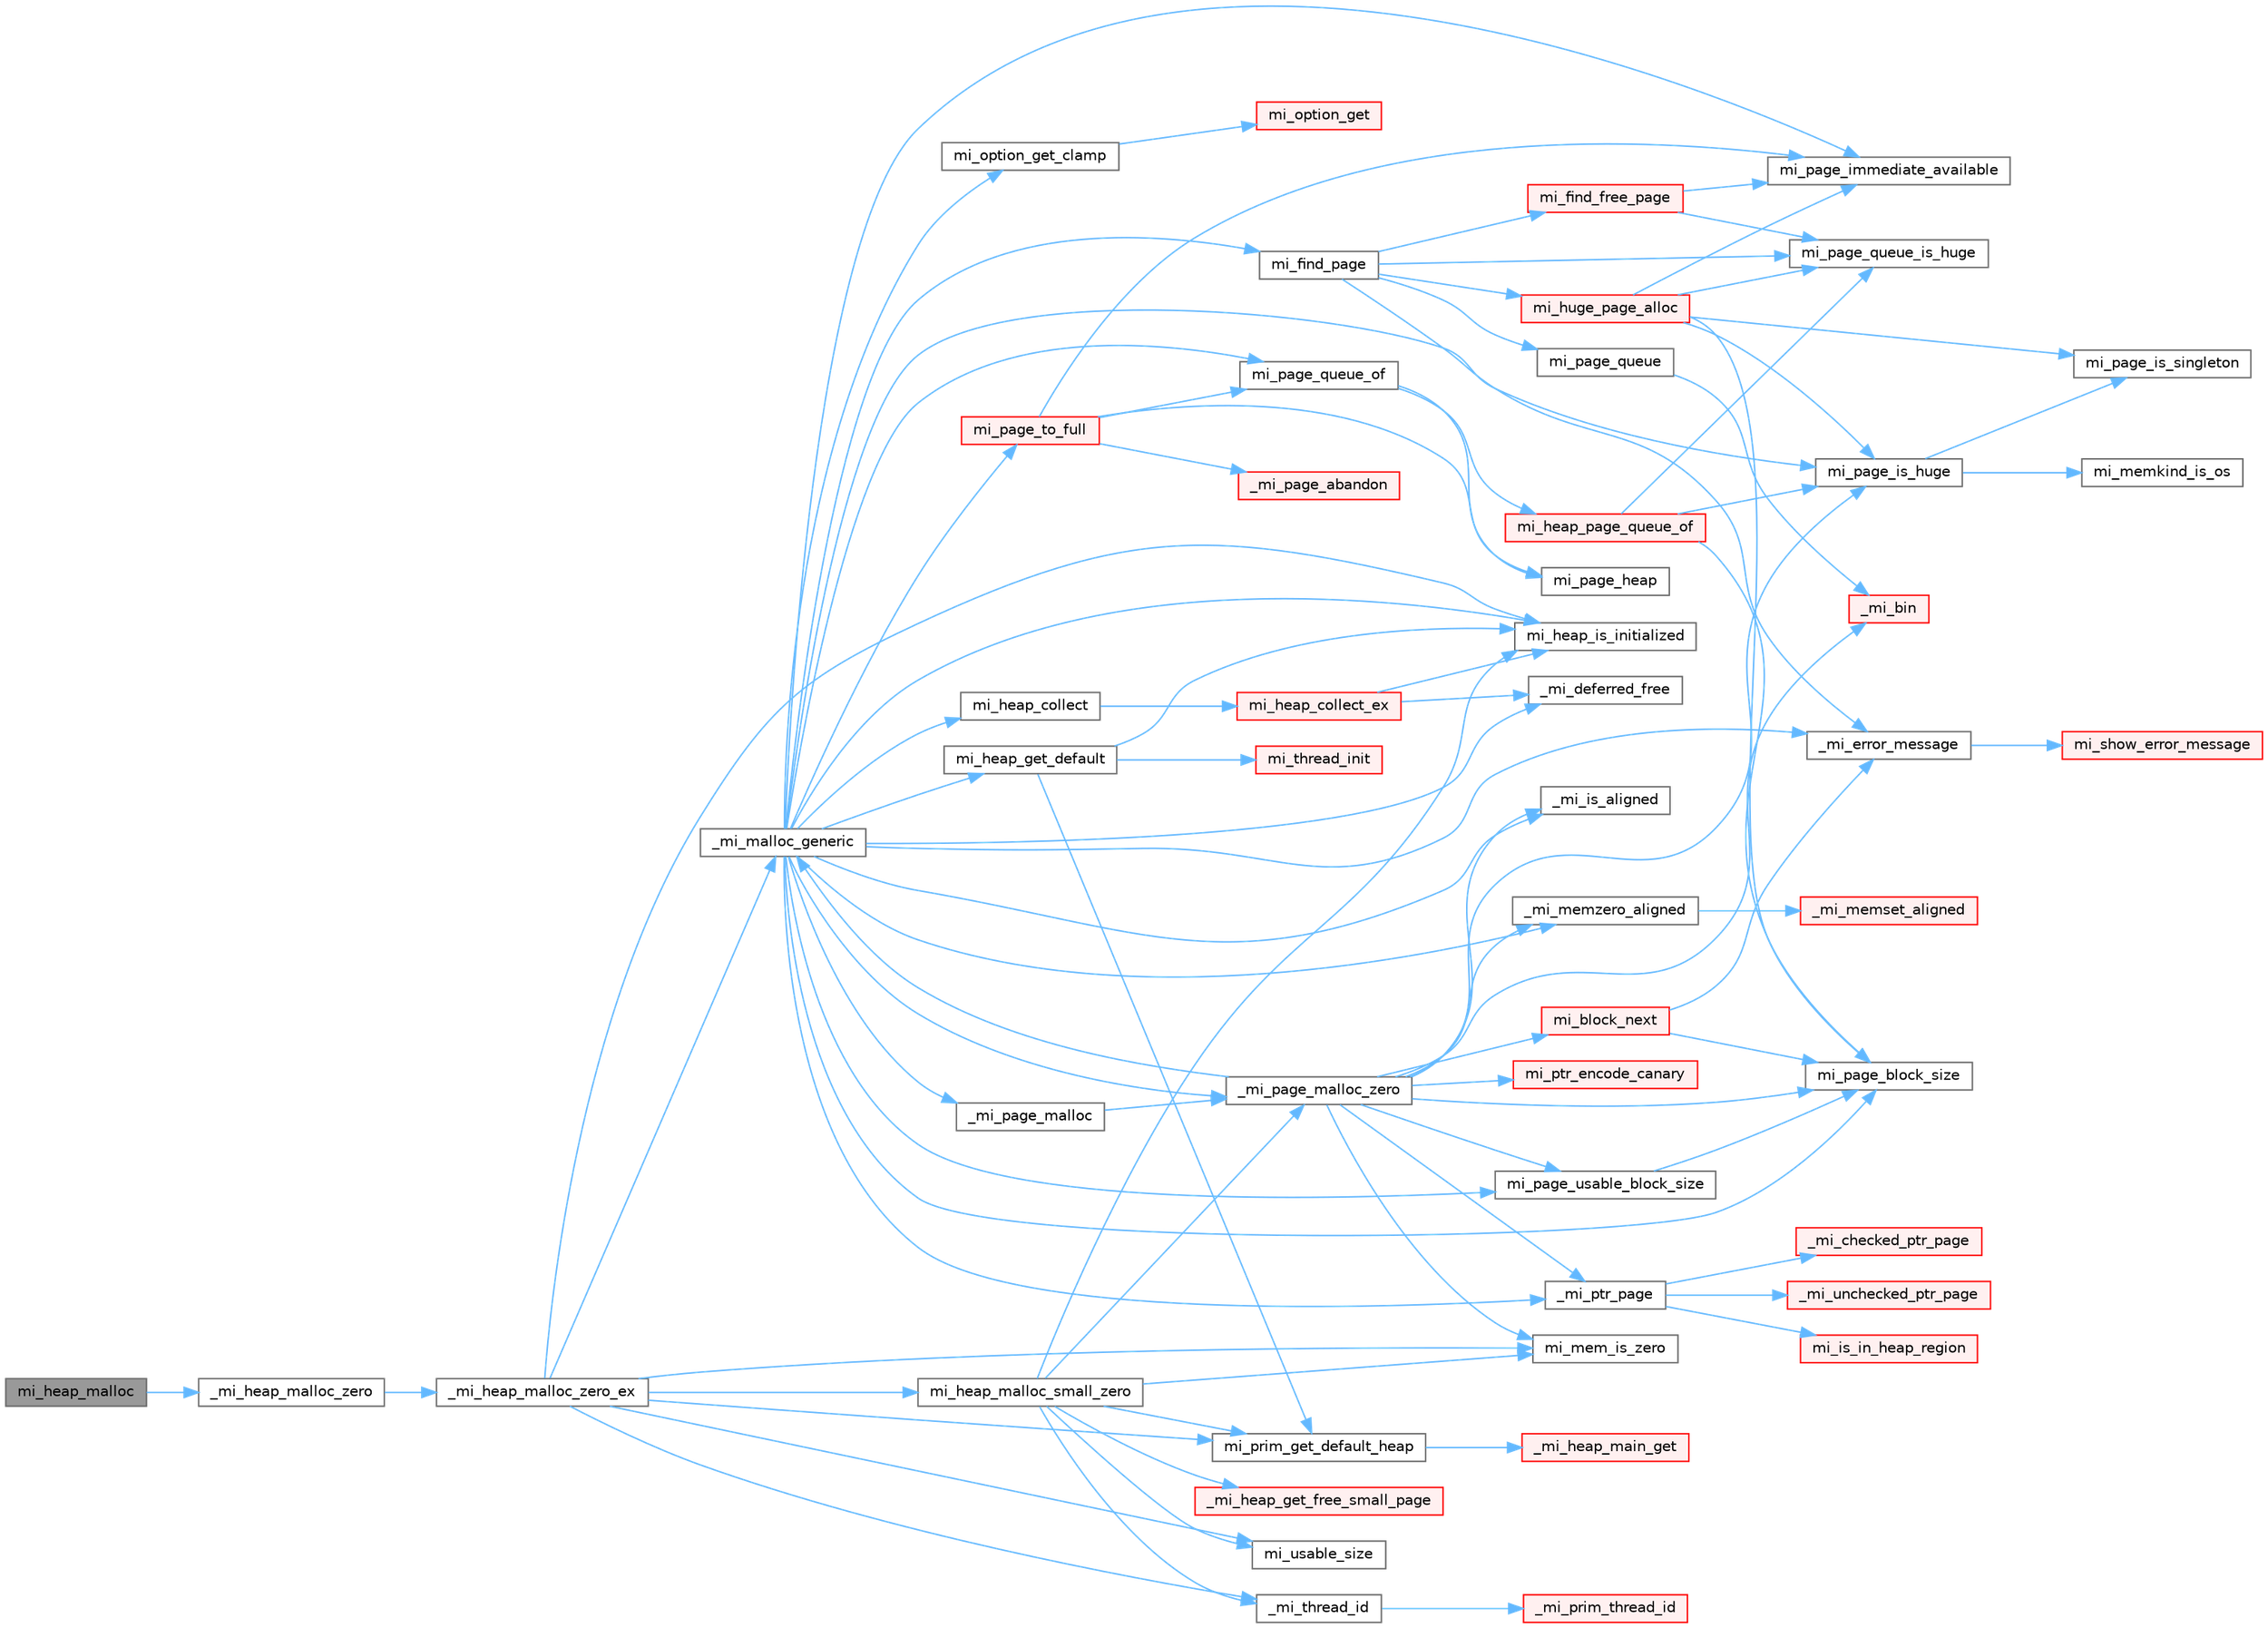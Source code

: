 digraph "mi_heap_malloc"
{
 // LATEX_PDF_SIZE
  bgcolor="transparent";
  edge [fontname=Helvetica,fontsize=10,labelfontname=Helvetica,labelfontsize=10];
  node [fontname=Helvetica,fontsize=10,shape=box,height=0.2,width=0.4];
  rankdir="LR";
  Node1 [id="Node000001",label="mi_heap_malloc",height=0.2,width=0.4,color="gray40", fillcolor="grey60", style="filled", fontcolor="black",tooltip=" "];
  Node1 -> Node2 [id="edge1_Node000001_Node000002",color="steelblue1",style="solid",tooltip=" "];
  Node2 [id="Node000002",label="_mi_heap_malloc_zero",height=0.2,width=0.4,color="grey40", fillcolor="white", style="filled",URL="$alloc_8c.html#a4f6dd9bc8d4e47e98566ee77883d703e",tooltip=" "];
  Node2 -> Node3 [id="edge2_Node000002_Node000003",color="steelblue1",style="solid",tooltip=" "];
  Node3 [id="Node000003",label="_mi_heap_malloc_zero_ex",height=0.2,width=0.4,color="grey40", fillcolor="white", style="filled",URL="$alloc_8c.html#a834d11c48c89145e6844b786afa5b7f1",tooltip=" "];
  Node3 -> Node4 [id="edge3_Node000003_Node000004",color="steelblue1",style="solid",tooltip=" "];
  Node4 [id="Node000004",label="_mi_malloc_generic",height=0.2,width=0.4,color="grey40", fillcolor="white", style="filled",URL="$page_8c.html#adcb79462f17b2e37218412f941269aa7",tooltip=" "];
  Node4 -> Node5 [id="edge4_Node000004_Node000005",color="steelblue1",style="solid",tooltip=" "];
  Node5 [id="Node000005",label="_mi_deferred_free",height=0.2,width=0.4,color="grey40", fillcolor="white", style="filled",URL="$_e_a_s_t_l_2packages_2mimalloc_2include_2mimalloc_2internal_8h.html#aede81c520000cbb08ad669e096c94d51",tooltip=" "];
  Node4 -> Node6 [id="edge5_Node000004_Node000006",color="steelblue1",style="solid",tooltip=" "];
  Node6 [id="Node000006",label="_mi_error_message",height=0.2,width=0.4,color="grey40", fillcolor="white", style="filled",URL="$options_8c.html#a2bebc073bcaac71658e57bb260c2e426",tooltip=" "];
  Node6 -> Node7 [id="edge6_Node000006_Node000007",color="steelblue1",style="solid",tooltip=" "];
  Node7 [id="Node000007",label="mi_show_error_message",height=0.2,width=0.4,color="red", fillcolor="#FFF0F0", style="filled",URL="$options_8c.html#a025f32c63014753e87fd7a579d2bb8aa",tooltip=" "];
  Node4 -> Node43 [id="edge7_Node000004_Node000043",color="steelblue1",style="solid",tooltip=" "];
  Node43 [id="Node000043",label="_mi_is_aligned",height=0.2,width=0.4,color="grey40", fillcolor="white", style="filled",URL="$_e_a_s_t_l_2packages_2mimalloc_2include_2mimalloc_2internal_8h.html#ad446ae4d82cbdbd78dfbe46fa2330555",tooltip=" "];
  Node4 -> Node44 [id="edge8_Node000004_Node000044",color="steelblue1",style="solid",tooltip=" "];
  Node44 [id="Node000044",label="_mi_memzero_aligned",height=0.2,width=0.4,color="grey40", fillcolor="white", style="filled",URL="$_e_a_s_t_l_2packages_2mimalloc_2include_2mimalloc_2internal_8h.html#aa1d3beee9d492fc175ac2584e50fd8ea",tooltip=" "];
  Node44 -> Node45 [id="edge9_Node000044_Node000045",color="steelblue1",style="solid",tooltip=" "];
  Node45 [id="Node000045",label="_mi_memset_aligned",height=0.2,width=0.4,color="red", fillcolor="#FFF0F0", style="filled",URL="$_e_a_s_t_l_2packages_2mimalloc_2include_2mimalloc_2internal_8h.html#a770dbf90c89e7e7761f2f99c0fc28115",tooltip=" "];
  Node4 -> Node47 [id="edge10_Node000004_Node000047",color="steelblue1",style="solid",tooltip=" "];
  Node47 [id="Node000047",label="_mi_page_malloc",height=0.2,width=0.4,color="grey40", fillcolor="white", style="filled",URL="$alloc_8c.html#a97c32575c2b27f4dc75af2429c45819d",tooltip=" "];
  Node47 -> Node48 [id="edge11_Node000047_Node000048",color="steelblue1",style="solid",tooltip=" "];
  Node48 [id="Node000048",label="_mi_page_malloc_zero",height=0.2,width=0.4,color="grey40", fillcolor="white", style="filled",URL="$alloc_8c.html#afd278f60e743bee5d9df559422f3455b",tooltip=" "];
  Node48 -> Node49 [id="edge12_Node000048_Node000049",color="steelblue1",style="solid",tooltip=" "];
  Node49 [id="Node000049",label="_mi_bin",height=0.2,width=0.4,color="red", fillcolor="#FFF0F0", style="filled",URL="$page-queue_8c.html#a0d92abe27db4a21968468b2fe73473d6",tooltip=" "];
  Node48 -> Node43 [id="edge13_Node000048_Node000043",color="steelblue1",style="solid",tooltip=" "];
  Node48 -> Node4 [id="edge14_Node000048_Node000004",color="steelblue1",style="solid",tooltip=" "];
  Node48 -> Node44 [id="edge15_Node000048_Node000044",color="steelblue1",style="solid",tooltip=" "];
  Node48 -> Node55 [id="edge16_Node000048_Node000055",color="steelblue1",style="solid",tooltip=" "];
  Node55 [id="Node000055",label="_mi_ptr_page",height=0.2,width=0.4,color="grey40", fillcolor="white", style="filled",URL="$_e_a_s_t_l_2packages_2mimalloc_2include_2mimalloc_2internal_8h.html#acd84a462a2045538d19ecc56e6cc29f6",tooltip=" "];
  Node55 -> Node56 [id="edge17_Node000055_Node000056",color="steelblue1",style="solid",tooltip=" "];
  Node56 [id="Node000056",label="_mi_checked_ptr_page",height=0.2,width=0.4,color="red", fillcolor="#FFF0F0", style="filled",URL="$_e_a_s_t_l_2packages_2mimalloc_2include_2mimalloc_2internal_8h.html#aae1cb48b790d504329cb8031a6a716ef",tooltip=" "];
  Node55 -> Node58 [id="edge18_Node000055_Node000058",color="steelblue1",style="solid",tooltip=" "];
  Node58 [id="Node000058",label="_mi_unchecked_ptr_page",height=0.2,width=0.4,color="red", fillcolor="#FFF0F0", style="filled",URL="$_e_a_s_t_l_2packages_2mimalloc_2include_2mimalloc_2internal_8h.html#af17a42b9aa712fc80ff8d725eb2300ec",tooltip=" "];
  Node55 -> Node59 [id="edge19_Node000055_Node000059",color="steelblue1",style="solid",tooltip=" "];
  Node59 [id="Node000059",label="mi_is_in_heap_region",height=0.2,width=0.4,color="red", fillcolor="#FFF0F0", style="filled",URL="$group__extended.html#ga5f071b10d4df1c3658e04e7fd67a94e6",tooltip=" "];
  Node48 -> Node62 [id="edge20_Node000048_Node000062",color="steelblue1",style="solid",tooltip=" "];
  Node62 [id="Node000062",label="mi_block_next",height=0.2,width=0.4,color="red", fillcolor="#FFF0F0", style="filled",URL="$_e_a_s_t_l_2packages_2mimalloc_2include_2mimalloc_2internal_8h.html#aaa5daf3a8b3db89666b6861cbb1e2f96",tooltip=" "];
  Node62 -> Node6 [id="edge21_Node000062_Node000006",color="steelblue1",style="solid",tooltip=" "];
  Node62 -> Node70 [id="edge22_Node000062_Node000070",color="steelblue1",style="solid",tooltip=" "];
  Node70 [id="Node000070",label="mi_page_block_size",height=0.2,width=0.4,color="grey40", fillcolor="white", style="filled",URL="$_e_a_s_t_l_2packages_2mimalloc_2include_2mimalloc_2internal_8h.html#a6134893990c1f09da2b40092ceecc780",tooltip=" "];
  Node48 -> Node72 [id="edge23_Node000048_Node000072",color="steelblue1",style="solid",tooltip=" "];
  Node72 [id="Node000072",label="mi_mem_is_zero",height=0.2,width=0.4,color="grey40", fillcolor="white", style="filled",URL="$_e_a_s_t_l_2packages_2mimalloc_2include_2mimalloc_2internal_8h.html#a8391ae55dd6885bd38593f740fd349a4",tooltip=" "];
  Node48 -> Node70 [id="edge24_Node000048_Node000070",color="steelblue1",style="solid",tooltip=" "];
  Node48 -> Node73 [id="edge25_Node000048_Node000073",color="steelblue1",style="solid",tooltip=" "];
  Node73 [id="Node000073",label="mi_page_is_huge",height=0.2,width=0.4,color="grey40", fillcolor="white", style="filled",URL="$_e_a_s_t_l_2packages_2mimalloc_2include_2mimalloc_2internal_8h.html#aebe1b18846bd3fc16de5b52cd2250bec",tooltip=" "];
  Node73 -> Node74 [id="edge26_Node000073_Node000074",color="steelblue1",style="solid",tooltip=" "];
  Node74 [id="Node000074",label="mi_memkind_is_os",height=0.2,width=0.4,color="grey40", fillcolor="white", style="filled",URL="$types_8h.html#a7b53315c793e6a0934fb369cfb0dc388",tooltip=" "];
  Node73 -> Node75 [id="edge27_Node000073_Node000075",color="steelblue1",style="solid",tooltip=" "];
  Node75 [id="Node000075",label="mi_page_is_singleton",height=0.2,width=0.4,color="grey40", fillcolor="white", style="filled",URL="$_e_a_s_t_l_2packages_2mimalloc_2include_2mimalloc_2internal_8h.html#a1b94ed5207a90334cdecba2006d91038",tooltip=" "];
  Node48 -> Node76 [id="edge28_Node000048_Node000076",color="steelblue1",style="solid",tooltip=" "];
  Node76 [id="Node000076",label="mi_page_usable_block_size",height=0.2,width=0.4,color="grey40", fillcolor="white", style="filled",URL="$_e_a_s_t_l_2packages_2mimalloc_2include_2mimalloc_2internal_8h.html#a432abca03d059a7d40d8d39617afc8f7",tooltip=" "];
  Node76 -> Node70 [id="edge29_Node000076_Node000070",color="steelblue1",style="solid",tooltip=" "];
  Node48 -> Node77 [id="edge30_Node000048_Node000077",color="steelblue1",style="solid",tooltip=" "];
  Node77 [id="Node000077",label="mi_ptr_encode_canary",height=0.2,width=0.4,color="red", fillcolor="#FFF0F0", style="filled",URL="$_e_a_s_t_l_2packages_2mimalloc_2include_2mimalloc_2internal_8h.html#afc7cd0f28b20eddef19b40acd724a1cf",tooltip=" "];
  Node4 -> Node48 [id="edge31_Node000004_Node000048",color="steelblue1",style="solid",tooltip=" "];
  Node4 -> Node55 [id="edge32_Node000004_Node000055",color="steelblue1",style="solid",tooltip=" "];
  Node4 -> Node80 [id="edge33_Node000004_Node000080",color="steelblue1",style="solid",tooltip=" "];
  Node80 [id="Node000080",label="mi_find_page",height=0.2,width=0.4,color="grey40", fillcolor="white", style="filled",URL="$page_8c.html#aeaa06e36da1cb82dbf0f99e7742ecff8",tooltip=" "];
  Node80 -> Node6 [id="edge34_Node000080_Node000006",color="steelblue1",style="solid",tooltip=" "];
  Node80 -> Node81 [id="edge35_Node000080_Node000081",color="steelblue1",style="solid",tooltip=" "];
  Node81 [id="Node000081",label="mi_find_free_page",height=0.2,width=0.4,color="red", fillcolor="#FFF0F0", style="filled",URL="$page_8c.html#acb83ee20964fa6632dd3be64b35a25bb",tooltip=" "];
  Node81 -> Node107 [id="edge36_Node000081_Node000107",color="steelblue1",style="solid",tooltip=" "];
  Node107 [id="Node000107",label="mi_page_immediate_available",height=0.2,width=0.4,color="grey40", fillcolor="white", style="filled",URL="$_e_a_s_t_l_2packages_2mimalloc_2include_2mimalloc_2internal_8h.html#a87596f606325115ec4f43046dfd3d64a",tooltip=" "];
  Node81 -> Node269 [id="edge37_Node000081_Node000269",color="steelblue1",style="solid",tooltip=" "];
  Node269 [id="Node000269",label="mi_page_queue_is_huge",height=0.2,width=0.4,color="grey40", fillcolor="white", style="filled",URL="$page-queue_8c.html#a06408445b78873dce28c5c6e29be9153",tooltip=" "];
  Node80 -> Node390 [id="edge38_Node000080_Node000390",color="steelblue1",style="solid",tooltip=" "];
  Node390 [id="Node000390",label="mi_huge_page_alloc",height=0.2,width=0.4,color="red", fillcolor="#FFF0F0", style="filled",URL="$page_8c.html#a3d592e833ced8aeb15b5cec83f0b1374",tooltip=" "];
  Node390 -> Node70 [id="edge39_Node000390_Node000070",color="steelblue1",style="solid",tooltip=" "];
  Node390 -> Node107 [id="edge40_Node000390_Node000107",color="steelblue1",style="solid",tooltip=" "];
  Node390 -> Node73 [id="edge41_Node000390_Node000073",color="steelblue1",style="solid",tooltip=" "];
  Node390 -> Node75 [id="edge42_Node000390_Node000075",color="steelblue1",style="solid",tooltip=" "];
  Node390 -> Node269 [id="edge43_Node000390_Node000269",color="steelblue1",style="solid",tooltip=" "];
  Node80 -> Node391 [id="edge44_Node000080_Node000391",color="steelblue1",style="solid",tooltip=" "];
  Node391 [id="Node000391",label="mi_page_queue",height=0.2,width=0.4,color="grey40", fillcolor="white", style="filled",URL="$_e_a_s_t_l_2packages_2mimalloc_2include_2mimalloc_2internal_8h.html#a3c9ff51031747112ac3891260143a552",tooltip=" "];
  Node391 -> Node49 [id="edge45_Node000391_Node000049",color="steelblue1",style="solid",tooltip=" "];
  Node80 -> Node269 [id="edge46_Node000080_Node000269",color="steelblue1",style="solid",tooltip=" "];
  Node4 -> Node392 [id="edge47_Node000004_Node000392",color="steelblue1",style="solid",tooltip=" "];
  Node392 [id="Node000392",label="mi_heap_collect",height=0.2,width=0.4,color="grey40", fillcolor="white", style="filled",URL="$group__heap.html#ga7922f7495cde30b1984d0e6072419298",tooltip="Release outstanding resources in a specific heap."];
  Node392 -> Node393 [id="edge48_Node000392_Node000393",color="steelblue1",style="solid",tooltip=" "];
  Node393 [id="Node000393",label="mi_heap_collect_ex",height=0.2,width=0.4,color="red", fillcolor="#FFF0F0", style="filled",URL="$heap_8c.html#a13231466662ebaf79b77c254d4c7f389",tooltip=" "];
  Node393 -> Node5 [id="edge49_Node000393_Node000005",color="steelblue1",style="solid",tooltip=" "];
  Node393 -> Node394 [id="edge50_Node000393_Node000394",color="steelblue1",style="solid",tooltip=" "];
  Node394 [id="Node000394",label="mi_heap_is_initialized",height=0.2,width=0.4,color="grey40", fillcolor="white", style="filled",URL="$_e_a_s_t_l_2packages_2mimalloc_2include_2mimalloc_2internal_8h.html#a320c7d8a15c57974d3b105558a2a55e6",tooltip=" "];
  Node4 -> Node404 [id="edge51_Node000004_Node000404",color="steelblue1",style="solid",tooltip=" "];
  Node404 [id="Node000404",label="mi_heap_get_default",height=0.2,width=0.4,color="grey40", fillcolor="white", style="filled",URL="$group__heap.html#ga14c667a6e2c5d28762d8cb7d4e057909",tooltip=" "];
  Node404 -> Node394 [id="edge52_Node000404_Node000394",color="steelblue1",style="solid",tooltip=" "];
  Node404 -> Node307 [id="edge53_Node000404_Node000307",color="steelblue1",style="solid",tooltip=" "];
  Node307 [id="Node000307",label="mi_prim_get_default_heap",height=0.2,width=0.4,color="grey40", fillcolor="white", style="filled",URL="$prim_8h.html#a986e62564728229db3ccecbd6e97fd98",tooltip=" "];
  Node307 -> Node308 [id="edge54_Node000307_Node000308",color="steelblue1",style="solid",tooltip=" "];
  Node308 [id="Node000308",label="_mi_heap_main_get",height=0.2,width=0.4,color="red", fillcolor="#FFF0F0", style="filled",URL="$_e_a_s_t_l_2packages_2mimalloc_2src_2init_8c.html#a1feeb4148fb048caf23361152895a55c",tooltip=" "];
  Node404 -> Node405 [id="edge55_Node000404_Node000405",color="steelblue1",style="solid",tooltip=" "];
  Node405 [id="Node000405",label="mi_thread_init",height=0.2,width=0.4,color="red", fillcolor="#FFF0F0", style="filled",URL="$group__extended.html#gaf8e73efc2cbca9ebfdfb166983a04c17",tooltip=" "];
  Node4 -> Node394 [id="edge56_Node000004_Node000394",color="steelblue1",style="solid",tooltip=" "];
  Node4 -> Node245 [id="edge57_Node000004_Node000245",color="steelblue1",style="solid",tooltip=" "];
  Node245 [id="Node000245",label="mi_option_get_clamp",height=0.2,width=0.4,color="grey40", fillcolor="white", style="filled",URL="$group__options.html#ga96ad9c406338bd314cfe878cfc9bf723",tooltip=" "];
  Node245 -> Node9 [id="edge58_Node000245_Node000009",color="steelblue1",style="solid",tooltip=" "];
  Node9 [id="Node000009",label="mi_option_get",height=0.2,width=0.4,color="red", fillcolor="#FFF0F0", style="filled",URL="$group__options.html#ga7e8af195cc81d3fa64ccf2662caa565a",tooltip=" "];
  Node4 -> Node70 [id="edge59_Node000004_Node000070",color="steelblue1",style="solid",tooltip=" "];
  Node4 -> Node107 [id="edge60_Node000004_Node000107",color="steelblue1",style="solid",tooltip=" "];
  Node4 -> Node73 [id="edge61_Node000004_Node000073",color="steelblue1",style="solid",tooltip=" "];
  Node4 -> Node266 [id="edge62_Node000004_Node000266",color="steelblue1",style="solid",tooltip=" "];
  Node266 [id="Node000266",label="mi_page_queue_of",height=0.2,width=0.4,color="grey40", fillcolor="white", style="filled",URL="$page-queue_8c.html#a59942bb22e34833289b85a5c70d81f97",tooltip=" "];
  Node266 -> Node267 [id="edge63_Node000266_Node000267",color="steelblue1",style="solid",tooltip=" "];
  Node267 [id="Node000267",label="mi_heap_page_queue_of",height=0.2,width=0.4,color="red", fillcolor="#FFF0F0", style="filled",URL="$page-queue_8c.html#aa50524f852ac833fcf366b583c9ebfaa",tooltip=" "];
  Node267 -> Node70 [id="edge64_Node000267_Node000070",color="steelblue1",style="solid",tooltip=" "];
  Node267 -> Node73 [id="edge65_Node000267_Node000073",color="steelblue1",style="solid",tooltip=" "];
  Node267 -> Node269 [id="edge66_Node000267_Node000269",color="steelblue1",style="solid",tooltip=" "];
  Node266 -> Node270 [id="edge67_Node000266_Node000270",color="steelblue1",style="solid",tooltip=" "];
  Node270 [id="Node000270",label="mi_page_heap",height=0.2,width=0.4,color="grey40", fillcolor="white", style="filled",URL="$_e_a_s_t_l_2packages_2mimalloc_2include_2mimalloc_2internal_8h.html#a35ba87308ac94f73791017e50d3ab4c7",tooltip=" "];
  Node4 -> Node384 [id="edge68_Node000004_Node000384",color="steelblue1",style="solid",tooltip=" "];
  Node384 [id="Node000384",label="mi_page_to_full",height=0.2,width=0.4,color="red", fillcolor="#FFF0F0", style="filled",URL="$page_8c.html#afb25978212749e522404ee1f2dd1a6d4",tooltip=" "];
  Node384 -> Node385 [id="edge69_Node000384_Node000385",color="steelblue1",style="solid",tooltip=" "];
  Node385 [id="Node000385",label="_mi_page_abandon",height=0.2,width=0.4,color="red", fillcolor="#FFF0F0", style="filled",URL="$page_8c.html#a5659ebbee47f26d3a49e03e0c5f2da79",tooltip=" "];
  Node384 -> Node270 [id="edge70_Node000384_Node000270",color="steelblue1",style="solid",tooltip=" "];
  Node384 -> Node107 [id="edge71_Node000384_Node000107",color="steelblue1",style="solid",tooltip=" "];
  Node384 -> Node266 [id="edge72_Node000384_Node000266",color="steelblue1",style="solid",tooltip=" "];
  Node4 -> Node76 [id="edge73_Node000004_Node000076",color="steelblue1",style="solid",tooltip=" "];
  Node3 -> Node24 [id="edge74_Node000003_Node000024",color="steelblue1",style="solid",tooltip=" "];
  Node24 [id="Node000024",label="_mi_thread_id",height=0.2,width=0.4,color="grey40", fillcolor="white", style="filled",URL="$_e_a_s_t_l_2packages_2mimalloc_2src_2init_8c.html#a43068a36d7dea6ccf1e3558a27e22993",tooltip=" "];
  Node24 -> Node25 [id="edge75_Node000024_Node000025",color="steelblue1",style="solid",tooltip=" "];
  Node25 [id="Node000025",label="_mi_prim_thread_id",height=0.2,width=0.4,color="red", fillcolor="#FFF0F0", style="filled",URL="$prim_8h.html#a3875c92cbb791d0a7c69bc1fd2df6804",tooltip=" "];
  Node3 -> Node394 [id="edge76_Node000003_Node000394",color="steelblue1",style="solid",tooltip=" "];
  Node3 -> Node451 [id="edge77_Node000003_Node000451",color="steelblue1",style="solid",tooltip=" "];
  Node451 [id="Node000451",label="mi_heap_malloc_small_zero",height=0.2,width=0.4,color="grey40", fillcolor="white", style="filled",URL="$alloc_8c.html#aab0e350e54f352e66a6e8e161ac1cfbb",tooltip=" "];
  Node451 -> Node452 [id="edge78_Node000451_Node000452",color="steelblue1",style="solid",tooltip=" "];
  Node452 [id="Node000452",label="_mi_heap_get_free_small_page",height=0.2,width=0.4,color="red", fillcolor="#FFF0F0", style="filled",URL="$_e_a_s_t_l_2packages_2mimalloc_2include_2mimalloc_2internal_8h.html#a5ab9d8fb17d6213eb9789008e8d69ac1",tooltip=" "];
  Node451 -> Node48 [id="edge79_Node000451_Node000048",color="steelblue1",style="solid",tooltip=" "];
  Node451 -> Node24 [id="edge80_Node000451_Node000024",color="steelblue1",style="solid",tooltip=" "];
  Node451 -> Node394 [id="edge81_Node000451_Node000394",color="steelblue1",style="solid",tooltip=" "];
  Node451 -> Node72 [id="edge82_Node000451_Node000072",color="steelblue1",style="solid",tooltip=" "];
  Node451 -> Node307 [id="edge83_Node000451_Node000307",color="steelblue1",style="solid",tooltip=" "];
  Node451 -> Node453 [id="edge84_Node000451_Node000453",color="steelblue1",style="solid",tooltip=" "];
  Node453 [id="Node000453",label="mi_usable_size",height=0.2,width=0.4,color="grey40", fillcolor="white", style="filled",URL="$group__extended.html#ga089c859d9eddc5f9b4bd946cd53cebee",tooltip=" "];
  Node3 -> Node72 [id="edge85_Node000003_Node000072",color="steelblue1",style="solid",tooltip=" "];
  Node3 -> Node307 [id="edge86_Node000003_Node000307",color="steelblue1",style="solid",tooltip=" "];
  Node3 -> Node453 [id="edge87_Node000003_Node000453",color="steelblue1",style="solid",tooltip=" "];
}
